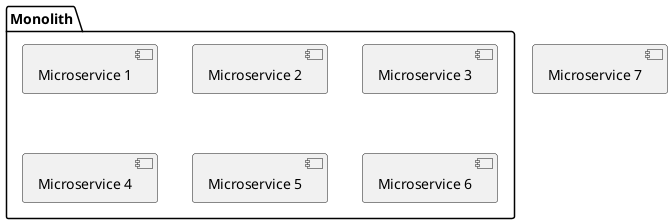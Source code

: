 @startuml
package "Monolith" {
  [Microservice 1]
[Microservice 2]
[Microservice 3]
[Microservice 4]
[Microservice 5]
[Microservice 6]
}
[Microservice 7]
@enduml
